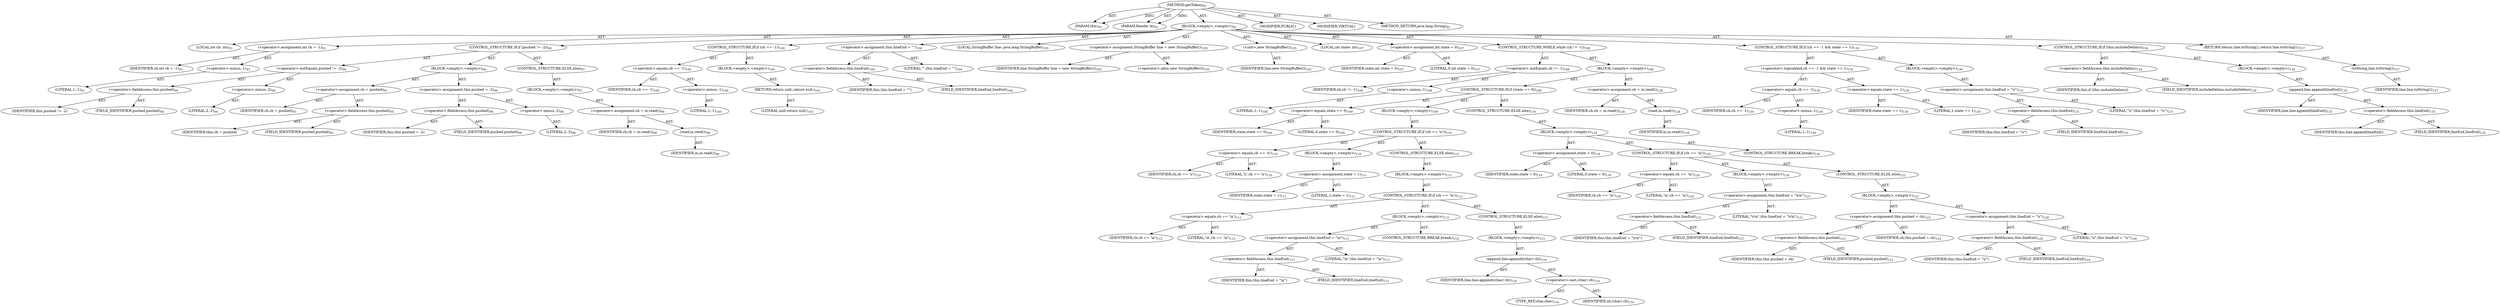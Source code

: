 digraph "getToken" {  
"111669149697" [label = <(METHOD,getToken)<SUB>92</SUB>> ]
"115964116994" [label = <(PARAM,this)<SUB>92</SUB>> ]
"115964116995" [label = <(PARAM,Reader in)<SUB>92</SUB>> ]
"25769803777" [label = <(BLOCK,&lt;empty&gt;,&lt;empty&gt;)<SUB>92</SUB>> ]
"94489280512" [label = <(LOCAL,int ch: int)<SUB>93</SUB>> ]
"30064771074" [label = <(&lt;operator&gt;.assignment,int ch = -1)<SUB>93</SUB>> ]
"68719476738" [label = <(IDENTIFIER,ch,int ch = -1)<SUB>93</SUB>> ]
"30064771075" [label = <(&lt;operator&gt;.minus,-1)<SUB>93</SUB>> ]
"90194313216" [label = <(LITERAL,1,-1)<SUB>93</SUB>> ]
"47244640256" [label = <(CONTROL_STRUCTURE,IF,if (pushed != -2))<SUB>94</SUB>> ]
"30064771076" [label = <(&lt;operator&gt;.notEquals,pushed != -2)<SUB>94</SUB>> ]
"30064771077" [label = <(&lt;operator&gt;.fieldAccess,this.pushed)<SUB>94</SUB>> ]
"68719476739" [label = <(IDENTIFIER,this,pushed != -2)> ]
"55834574849" [label = <(FIELD_IDENTIFIER,pushed,pushed)<SUB>94</SUB>> ]
"30064771078" [label = <(&lt;operator&gt;.minus,-2)<SUB>94</SUB>> ]
"90194313217" [label = <(LITERAL,2,-2)<SUB>94</SUB>> ]
"25769803778" [label = <(BLOCK,&lt;empty&gt;,&lt;empty&gt;)<SUB>94</SUB>> ]
"30064771079" [label = <(&lt;operator&gt;.assignment,ch = pushed)<SUB>95</SUB>> ]
"68719476740" [label = <(IDENTIFIER,ch,ch = pushed)<SUB>95</SUB>> ]
"30064771080" [label = <(&lt;operator&gt;.fieldAccess,this.pushed)<SUB>95</SUB>> ]
"68719476741" [label = <(IDENTIFIER,this,ch = pushed)> ]
"55834574850" [label = <(FIELD_IDENTIFIER,pushed,pushed)<SUB>95</SUB>> ]
"30064771081" [label = <(&lt;operator&gt;.assignment,this.pushed = -2)<SUB>96</SUB>> ]
"30064771082" [label = <(&lt;operator&gt;.fieldAccess,this.pushed)<SUB>96</SUB>> ]
"68719476742" [label = <(IDENTIFIER,this,this.pushed = -2)> ]
"55834574851" [label = <(FIELD_IDENTIFIER,pushed,pushed)<SUB>96</SUB>> ]
"30064771083" [label = <(&lt;operator&gt;.minus,-2)<SUB>96</SUB>> ]
"90194313218" [label = <(LITERAL,2,-2)<SUB>96</SUB>> ]
"47244640257" [label = <(CONTROL_STRUCTURE,ELSE,else)<SUB>97</SUB>> ]
"25769803779" [label = <(BLOCK,&lt;empty&gt;,&lt;empty&gt;)<SUB>97</SUB>> ]
"30064771084" [label = <(&lt;operator&gt;.assignment,ch = in.read())<SUB>98</SUB>> ]
"68719476743" [label = <(IDENTIFIER,ch,ch = in.read())<SUB>98</SUB>> ]
"30064771085" [label = <(read,in.read())<SUB>98</SUB>> ]
"68719476744" [label = <(IDENTIFIER,in,in.read())<SUB>98</SUB>> ]
"47244640258" [label = <(CONTROL_STRUCTURE,IF,if (ch == -1))<SUB>100</SUB>> ]
"30064771086" [label = <(&lt;operator&gt;.equals,ch == -1)<SUB>100</SUB>> ]
"68719476745" [label = <(IDENTIFIER,ch,ch == -1)<SUB>100</SUB>> ]
"30064771087" [label = <(&lt;operator&gt;.minus,-1)<SUB>100</SUB>> ]
"90194313219" [label = <(LITERAL,1,-1)<SUB>100</SUB>> ]
"25769803780" [label = <(BLOCK,&lt;empty&gt;,&lt;empty&gt;)<SUB>100</SUB>> ]
"146028888064" [label = <(RETURN,return null;,return null;)<SUB>101</SUB>> ]
"90194313220" [label = <(LITERAL,null,return null;)<SUB>101</SUB>> ]
"30064771088" [label = <(&lt;operator&gt;.assignment,this.lineEnd = &quot;&quot;)<SUB>104</SUB>> ]
"30064771089" [label = <(&lt;operator&gt;.fieldAccess,this.lineEnd)<SUB>104</SUB>> ]
"68719476746" [label = <(IDENTIFIER,this,this.lineEnd = &quot;&quot;)> ]
"55834574852" [label = <(FIELD_IDENTIFIER,lineEnd,lineEnd)<SUB>104</SUB>> ]
"90194313221" [label = <(LITERAL,&quot;&quot;,this.lineEnd = &quot;&quot;)<SUB>104</SUB>> ]
"94489280513" [label = <(LOCAL,StringBuffer line: java.lang.StringBuffer)<SUB>105</SUB>> ]
"30064771090" [label = <(&lt;operator&gt;.assignment,StringBuffer line = new StringBuffer())<SUB>105</SUB>> ]
"68719476747" [label = <(IDENTIFIER,line,StringBuffer line = new StringBuffer())<SUB>105</SUB>> ]
"30064771091" [label = <(&lt;operator&gt;.alloc,new StringBuffer())<SUB>105</SUB>> ]
"30064771092" [label = <(&lt;init&gt;,new StringBuffer())<SUB>105</SUB>> ]
"68719476748" [label = <(IDENTIFIER,line,new StringBuffer())<SUB>105</SUB>> ]
"94489280514" [label = <(LOCAL,int state: int)<SUB>107</SUB>> ]
"30064771093" [label = <(&lt;operator&gt;.assignment,int state = 0)<SUB>107</SUB>> ]
"68719476749" [label = <(IDENTIFIER,state,int state = 0)<SUB>107</SUB>> ]
"90194313222" [label = <(LITERAL,0,int state = 0)<SUB>107</SUB>> ]
"47244640259" [label = <(CONTROL_STRUCTURE,WHILE,while (ch != -1))<SUB>108</SUB>> ]
"30064771094" [label = <(&lt;operator&gt;.notEquals,ch != -1)<SUB>108</SUB>> ]
"68719476750" [label = <(IDENTIFIER,ch,ch != -1)<SUB>108</SUB>> ]
"30064771095" [label = <(&lt;operator&gt;.minus,-1)<SUB>108</SUB>> ]
"90194313223" [label = <(LITERAL,1,-1)<SUB>108</SUB>> ]
"25769803781" [label = <(BLOCK,&lt;empty&gt;,&lt;empty&gt;)<SUB>108</SUB>> ]
"47244640260" [label = <(CONTROL_STRUCTURE,IF,if (state == 0))<SUB>109</SUB>> ]
"30064771096" [label = <(&lt;operator&gt;.equals,state == 0)<SUB>109</SUB>> ]
"68719476751" [label = <(IDENTIFIER,state,state == 0)<SUB>109</SUB>> ]
"90194313224" [label = <(LITERAL,0,state == 0)<SUB>109</SUB>> ]
"25769803782" [label = <(BLOCK,&lt;empty&gt;,&lt;empty&gt;)<SUB>109</SUB>> ]
"47244640261" [label = <(CONTROL_STRUCTURE,IF,if (ch == '\r'))<SUB>110</SUB>> ]
"30064771097" [label = <(&lt;operator&gt;.equals,ch == '\r')<SUB>110</SUB>> ]
"68719476752" [label = <(IDENTIFIER,ch,ch == '\r')<SUB>110</SUB>> ]
"90194313225" [label = <(LITERAL,'\r',ch == '\r')<SUB>110</SUB>> ]
"25769803783" [label = <(BLOCK,&lt;empty&gt;,&lt;empty&gt;)<SUB>110</SUB>> ]
"30064771098" [label = <(&lt;operator&gt;.assignment,state = 1)<SUB>111</SUB>> ]
"68719476753" [label = <(IDENTIFIER,state,state = 1)<SUB>111</SUB>> ]
"90194313226" [label = <(LITERAL,1,state = 1)<SUB>111</SUB>> ]
"47244640262" [label = <(CONTROL_STRUCTURE,ELSE,else)<SUB>112</SUB>> ]
"25769803784" [label = <(BLOCK,&lt;empty&gt;,&lt;empty&gt;)<SUB>112</SUB>> ]
"47244640263" [label = <(CONTROL_STRUCTURE,IF,if (ch == '\n'))<SUB>112</SUB>> ]
"30064771099" [label = <(&lt;operator&gt;.equals,ch == '\n')<SUB>112</SUB>> ]
"68719476754" [label = <(IDENTIFIER,ch,ch == '\n')<SUB>112</SUB>> ]
"90194313227" [label = <(LITERAL,'\n',ch == '\n')<SUB>112</SUB>> ]
"25769803785" [label = <(BLOCK,&lt;empty&gt;,&lt;empty&gt;)<SUB>112</SUB>> ]
"30064771100" [label = <(&lt;operator&gt;.assignment,this.lineEnd = &quot;\n&quot;)<SUB>113</SUB>> ]
"30064771101" [label = <(&lt;operator&gt;.fieldAccess,this.lineEnd)<SUB>113</SUB>> ]
"68719476755" [label = <(IDENTIFIER,this,this.lineEnd = &quot;\n&quot;)> ]
"55834574853" [label = <(FIELD_IDENTIFIER,lineEnd,lineEnd)<SUB>113</SUB>> ]
"90194313228" [label = <(LITERAL,&quot;\n&quot;,this.lineEnd = &quot;\n&quot;)<SUB>113</SUB>> ]
"47244640264" [label = <(CONTROL_STRUCTURE,BREAK,break;)<SUB>114</SUB>> ]
"47244640265" [label = <(CONTROL_STRUCTURE,ELSE,else)<SUB>115</SUB>> ]
"25769803786" [label = <(BLOCK,&lt;empty&gt;,&lt;empty&gt;)<SUB>115</SUB>> ]
"30064771102" [label = <(append,line.append((char) ch))<SUB>116</SUB>> ]
"68719476756" [label = <(IDENTIFIER,line,line.append((char) ch))<SUB>116</SUB>> ]
"30064771103" [label = <(&lt;operator&gt;.cast,(char) ch)<SUB>116</SUB>> ]
"180388626432" [label = <(TYPE_REF,char,char)<SUB>116</SUB>> ]
"68719476757" [label = <(IDENTIFIER,ch,(char) ch)<SUB>116</SUB>> ]
"47244640266" [label = <(CONTROL_STRUCTURE,ELSE,else)<SUB>118</SUB>> ]
"25769803787" [label = <(BLOCK,&lt;empty&gt;,&lt;empty&gt;)<SUB>118</SUB>> ]
"30064771104" [label = <(&lt;operator&gt;.assignment,state = 0)<SUB>119</SUB>> ]
"68719476758" [label = <(IDENTIFIER,state,state = 0)<SUB>119</SUB>> ]
"90194313229" [label = <(LITERAL,0,state = 0)<SUB>119</SUB>> ]
"47244640267" [label = <(CONTROL_STRUCTURE,IF,if (ch == '\n'))<SUB>120</SUB>> ]
"30064771105" [label = <(&lt;operator&gt;.equals,ch == '\n')<SUB>120</SUB>> ]
"68719476759" [label = <(IDENTIFIER,ch,ch == '\n')<SUB>120</SUB>> ]
"90194313230" [label = <(LITERAL,'\n',ch == '\n')<SUB>120</SUB>> ]
"25769803788" [label = <(BLOCK,&lt;empty&gt;,&lt;empty&gt;)<SUB>120</SUB>> ]
"30064771106" [label = <(&lt;operator&gt;.assignment,this.lineEnd = &quot;\r\n&quot;)<SUB>121</SUB>> ]
"30064771107" [label = <(&lt;operator&gt;.fieldAccess,this.lineEnd)<SUB>121</SUB>> ]
"68719476760" [label = <(IDENTIFIER,this,this.lineEnd = &quot;\r\n&quot;)> ]
"55834574854" [label = <(FIELD_IDENTIFIER,lineEnd,lineEnd)<SUB>121</SUB>> ]
"90194313231" [label = <(LITERAL,&quot;\r\n&quot;,this.lineEnd = &quot;\r\n&quot;)<SUB>121</SUB>> ]
"47244640268" [label = <(CONTROL_STRUCTURE,ELSE,else)<SUB>122</SUB>> ]
"25769803789" [label = <(BLOCK,&lt;empty&gt;,&lt;empty&gt;)<SUB>122</SUB>> ]
"30064771108" [label = <(&lt;operator&gt;.assignment,this.pushed = ch)<SUB>123</SUB>> ]
"30064771109" [label = <(&lt;operator&gt;.fieldAccess,this.pushed)<SUB>123</SUB>> ]
"68719476761" [label = <(IDENTIFIER,this,this.pushed = ch)> ]
"55834574855" [label = <(FIELD_IDENTIFIER,pushed,pushed)<SUB>123</SUB>> ]
"68719476762" [label = <(IDENTIFIER,ch,this.pushed = ch)<SUB>123</SUB>> ]
"30064771110" [label = <(&lt;operator&gt;.assignment,this.lineEnd = &quot;\r&quot;)<SUB>124</SUB>> ]
"30064771111" [label = <(&lt;operator&gt;.fieldAccess,this.lineEnd)<SUB>124</SUB>> ]
"68719476763" [label = <(IDENTIFIER,this,this.lineEnd = &quot;\r&quot;)> ]
"55834574856" [label = <(FIELD_IDENTIFIER,lineEnd,lineEnd)<SUB>124</SUB>> ]
"90194313232" [label = <(LITERAL,&quot;\r&quot;,this.lineEnd = &quot;\r&quot;)<SUB>124</SUB>> ]
"47244640269" [label = <(CONTROL_STRUCTURE,BREAK,break;)<SUB>126</SUB>> ]
"30064771112" [label = <(&lt;operator&gt;.assignment,ch = in.read())<SUB>128</SUB>> ]
"68719476764" [label = <(IDENTIFIER,ch,ch = in.read())<SUB>128</SUB>> ]
"30064771113" [label = <(read,in.read())<SUB>128</SUB>> ]
"68719476765" [label = <(IDENTIFIER,in,in.read())<SUB>128</SUB>> ]
"47244640270" [label = <(CONTROL_STRUCTURE,IF,if (ch == -1 &amp;&amp; state == 1))<SUB>130</SUB>> ]
"30064771114" [label = <(&lt;operator&gt;.logicalAnd,ch == -1 &amp;&amp; state == 1)<SUB>130</SUB>> ]
"30064771115" [label = <(&lt;operator&gt;.equals,ch == -1)<SUB>130</SUB>> ]
"68719476766" [label = <(IDENTIFIER,ch,ch == -1)<SUB>130</SUB>> ]
"30064771116" [label = <(&lt;operator&gt;.minus,-1)<SUB>130</SUB>> ]
"90194313233" [label = <(LITERAL,1,-1)<SUB>130</SUB>> ]
"30064771117" [label = <(&lt;operator&gt;.equals,state == 1)<SUB>130</SUB>> ]
"68719476767" [label = <(IDENTIFIER,state,state == 1)<SUB>130</SUB>> ]
"90194313234" [label = <(LITERAL,1,state == 1)<SUB>130</SUB>> ]
"25769803790" [label = <(BLOCK,&lt;empty&gt;,&lt;empty&gt;)<SUB>130</SUB>> ]
"30064771118" [label = <(&lt;operator&gt;.assignment,this.lineEnd = &quot;\r&quot;)<SUB>131</SUB>> ]
"30064771119" [label = <(&lt;operator&gt;.fieldAccess,this.lineEnd)<SUB>131</SUB>> ]
"68719476768" [label = <(IDENTIFIER,this,this.lineEnd = &quot;\r&quot;)> ]
"55834574857" [label = <(FIELD_IDENTIFIER,lineEnd,lineEnd)<SUB>131</SUB>> ]
"90194313235" [label = <(LITERAL,&quot;\r&quot;,this.lineEnd = &quot;\r&quot;)<SUB>131</SUB>> ]
"47244640271" [label = <(CONTROL_STRUCTURE,IF,if (this.includeDelims))<SUB>134</SUB>> ]
"30064771120" [label = <(&lt;operator&gt;.fieldAccess,this.includeDelims)<SUB>134</SUB>> ]
"68719476769" [label = <(IDENTIFIER,this,if (this.includeDelims))> ]
"55834574858" [label = <(FIELD_IDENTIFIER,includeDelims,includeDelims)<SUB>134</SUB>> ]
"25769803791" [label = <(BLOCK,&lt;empty&gt;,&lt;empty&gt;)<SUB>134</SUB>> ]
"30064771121" [label = <(append,line.append(lineEnd))<SUB>135</SUB>> ]
"68719476770" [label = <(IDENTIFIER,line,line.append(lineEnd))<SUB>135</SUB>> ]
"30064771122" [label = <(&lt;operator&gt;.fieldAccess,this.lineEnd)<SUB>135</SUB>> ]
"68719476771" [label = <(IDENTIFIER,this,line.append(lineEnd))> ]
"55834574859" [label = <(FIELD_IDENTIFIER,lineEnd,lineEnd)<SUB>135</SUB>> ]
"146028888065" [label = <(RETURN,return line.toString();,return line.toString();)<SUB>137</SUB>> ]
"30064771123" [label = <(toString,line.toString())<SUB>137</SUB>> ]
"68719476772" [label = <(IDENTIFIER,line,line.toString())<SUB>137</SUB>> ]
"133143986181" [label = <(MODIFIER,PUBLIC)> ]
"133143986182" [label = <(MODIFIER,VIRTUAL)> ]
"128849018881" [label = <(METHOD_RETURN,java.lang.String)<SUB>92</SUB>> ]
  "111669149697" -> "115964116994"  [ label = "AST: "] 
  "111669149697" -> "115964116995"  [ label = "AST: "] 
  "111669149697" -> "25769803777"  [ label = "AST: "] 
  "111669149697" -> "133143986181"  [ label = "AST: "] 
  "111669149697" -> "133143986182"  [ label = "AST: "] 
  "111669149697" -> "128849018881"  [ label = "AST: "] 
  "25769803777" -> "94489280512"  [ label = "AST: "] 
  "25769803777" -> "30064771074"  [ label = "AST: "] 
  "25769803777" -> "47244640256"  [ label = "AST: "] 
  "25769803777" -> "47244640258"  [ label = "AST: "] 
  "25769803777" -> "30064771088"  [ label = "AST: "] 
  "25769803777" -> "94489280513"  [ label = "AST: "] 
  "25769803777" -> "30064771090"  [ label = "AST: "] 
  "25769803777" -> "30064771092"  [ label = "AST: "] 
  "25769803777" -> "94489280514"  [ label = "AST: "] 
  "25769803777" -> "30064771093"  [ label = "AST: "] 
  "25769803777" -> "47244640259"  [ label = "AST: "] 
  "25769803777" -> "47244640270"  [ label = "AST: "] 
  "25769803777" -> "47244640271"  [ label = "AST: "] 
  "25769803777" -> "146028888065"  [ label = "AST: "] 
  "30064771074" -> "68719476738"  [ label = "AST: "] 
  "30064771074" -> "30064771075"  [ label = "AST: "] 
  "30064771075" -> "90194313216"  [ label = "AST: "] 
  "47244640256" -> "30064771076"  [ label = "AST: "] 
  "47244640256" -> "25769803778"  [ label = "AST: "] 
  "47244640256" -> "47244640257"  [ label = "AST: "] 
  "30064771076" -> "30064771077"  [ label = "AST: "] 
  "30064771076" -> "30064771078"  [ label = "AST: "] 
  "30064771077" -> "68719476739"  [ label = "AST: "] 
  "30064771077" -> "55834574849"  [ label = "AST: "] 
  "30064771078" -> "90194313217"  [ label = "AST: "] 
  "25769803778" -> "30064771079"  [ label = "AST: "] 
  "25769803778" -> "30064771081"  [ label = "AST: "] 
  "30064771079" -> "68719476740"  [ label = "AST: "] 
  "30064771079" -> "30064771080"  [ label = "AST: "] 
  "30064771080" -> "68719476741"  [ label = "AST: "] 
  "30064771080" -> "55834574850"  [ label = "AST: "] 
  "30064771081" -> "30064771082"  [ label = "AST: "] 
  "30064771081" -> "30064771083"  [ label = "AST: "] 
  "30064771082" -> "68719476742"  [ label = "AST: "] 
  "30064771082" -> "55834574851"  [ label = "AST: "] 
  "30064771083" -> "90194313218"  [ label = "AST: "] 
  "47244640257" -> "25769803779"  [ label = "AST: "] 
  "25769803779" -> "30064771084"  [ label = "AST: "] 
  "30064771084" -> "68719476743"  [ label = "AST: "] 
  "30064771084" -> "30064771085"  [ label = "AST: "] 
  "30064771085" -> "68719476744"  [ label = "AST: "] 
  "47244640258" -> "30064771086"  [ label = "AST: "] 
  "47244640258" -> "25769803780"  [ label = "AST: "] 
  "30064771086" -> "68719476745"  [ label = "AST: "] 
  "30064771086" -> "30064771087"  [ label = "AST: "] 
  "30064771087" -> "90194313219"  [ label = "AST: "] 
  "25769803780" -> "146028888064"  [ label = "AST: "] 
  "146028888064" -> "90194313220"  [ label = "AST: "] 
  "30064771088" -> "30064771089"  [ label = "AST: "] 
  "30064771088" -> "90194313221"  [ label = "AST: "] 
  "30064771089" -> "68719476746"  [ label = "AST: "] 
  "30064771089" -> "55834574852"  [ label = "AST: "] 
  "30064771090" -> "68719476747"  [ label = "AST: "] 
  "30064771090" -> "30064771091"  [ label = "AST: "] 
  "30064771092" -> "68719476748"  [ label = "AST: "] 
  "30064771093" -> "68719476749"  [ label = "AST: "] 
  "30064771093" -> "90194313222"  [ label = "AST: "] 
  "47244640259" -> "30064771094"  [ label = "AST: "] 
  "47244640259" -> "25769803781"  [ label = "AST: "] 
  "30064771094" -> "68719476750"  [ label = "AST: "] 
  "30064771094" -> "30064771095"  [ label = "AST: "] 
  "30064771095" -> "90194313223"  [ label = "AST: "] 
  "25769803781" -> "47244640260"  [ label = "AST: "] 
  "25769803781" -> "30064771112"  [ label = "AST: "] 
  "47244640260" -> "30064771096"  [ label = "AST: "] 
  "47244640260" -> "25769803782"  [ label = "AST: "] 
  "47244640260" -> "47244640266"  [ label = "AST: "] 
  "30064771096" -> "68719476751"  [ label = "AST: "] 
  "30064771096" -> "90194313224"  [ label = "AST: "] 
  "25769803782" -> "47244640261"  [ label = "AST: "] 
  "47244640261" -> "30064771097"  [ label = "AST: "] 
  "47244640261" -> "25769803783"  [ label = "AST: "] 
  "47244640261" -> "47244640262"  [ label = "AST: "] 
  "30064771097" -> "68719476752"  [ label = "AST: "] 
  "30064771097" -> "90194313225"  [ label = "AST: "] 
  "25769803783" -> "30064771098"  [ label = "AST: "] 
  "30064771098" -> "68719476753"  [ label = "AST: "] 
  "30064771098" -> "90194313226"  [ label = "AST: "] 
  "47244640262" -> "25769803784"  [ label = "AST: "] 
  "25769803784" -> "47244640263"  [ label = "AST: "] 
  "47244640263" -> "30064771099"  [ label = "AST: "] 
  "47244640263" -> "25769803785"  [ label = "AST: "] 
  "47244640263" -> "47244640265"  [ label = "AST: "] 
  "30064771099" -> "68719476754"  [ label = "AST: "] 
  "30064771099" -> "90194313227"  [ label = "AST: "] 
  "25769803785" -> "30064771100"  [ label = "AST: "] 
  "25769803785" -> "47244640264"  [ label = "AST: "] 
  "30064771100" -> "30064771101"  [ label = "AST: "] 
  "30064771100" -> "90194313228"  [ label = "AST: "] 
  "30064771101" -> "68719476755"  [ label = "AST: "] 
  "30064771101" -> "55834574853"  [ label = "AST: "] 
  "47244640265" -> "25769803786"  [ label = "AST: "] 
  "25769803786" -> "30064771102"  [ label = "AST: "] 
  "30064771102" -> "68719476756"  [ label = "AST: "] 
  "30064771102" -> "30064771103"  [ label = "AST: "] 
  "30064771103" -> "180388626432"  [ label = "AST: "] 
  "30064771103" -> "68719476757"  [ label = "AST: "] 
  "47244640266" -> "25769803787"  [ label = "AST: "] 
  "25769803787" -> "30064771104"  [ label = "AST: "] 
  "25769803787" -> "47244640267"  [ label = "AST: "] 
  "25769803787" -> "47244640269"  [ label = "AST: "] 
  "30064771104" -> "68719476758"  [ label = "AST: "] 
  "30064771104" -> "90194313229"  [ label = "AST: "] 
  "47244640267" -> "30064771105"  [ label = "AST: "] 
  "47244640267" -> "25769803788"  [ label = "AST: "] 
  "47244640267" -> "47244640268"  [ label = "AST: "] 
  "30064771105" -> "68719476759"  [ label = "AST: "] 
  "30064771105" -> "90194313230"  [ label = "AST: "] 
  "25769803788" -> "30064771106"  [ label = "AST: "] 
  "30064771106" -> "30064771107"  [ label = "AST: "] 
  "30064771106" -> "90194313231"  [ label = "AST: "] 
  "30064771107" -> "68719476760"  [ label = "AST: "] 
  "30064771107" -> "55834574854"  [ label = "AST: "] 
  "47244640268" -> "25769803789"  [ label = "AST: "] 
  "25769803789" -> "30064771108"  [ label = "AST: "] 
  "25769803789" -> "30064771110"  [ label = "AST: "] 
  "30064771108" -> "30064771109"  [ label = "AST: "] 
  "30064771108" -> "68719476762"  [ label = "AST: "] 
  "30064771109" -> "68719476761"  [ label = "AST: "] 
  "30064771109" -> "55834574855"  [ label = "AST: "] 
  "30064771110" -> "30064771111"  [ label = "AST: "] 
  "30064771110" -> "90194313232"  [ label = "AST: "] 
  "30064771111" -> "68719476763"  [ label = "AST: "] 
  "30064771111" -> "55834574856"  [ label = "AST: "] 
  "30064771112" -> "68719476764"  [ label = "AST: "] 
  "30064771112" -> "30064771113"  [ label = "AST: "] 
  "30064771113" -> "68719476765"  [ label = "AST: "] 
  "47244640270" -> "30064771114"  [ label = "AST: "] 
  "47244640270" -> "25769803790"  [ label = "AST: "] 
  "30064771114" -> "30064771115"  [ label = "AST: "] 
  "30064771114" -> "30064771117"  [ label = "AST: "] 
  "30064771115" -> "68719476766"  [ label = "AST: "] 
  "30064771115" -> "30064771116"  [ label = "AST: "] 
  "30064771116" -> "90194313233"  [ label = "AST: "] 
  "30064771117" -> "68719476767"  [ label = "AST: "] 
  "30064771117" -> "90194313234"  [ label = "AST: "] 
  "25769803790" -> "30064771118"  [ label = "AST: "] 
  "30064771118" -> "30064771119"  [ label = "AST: "] 
  "30064771118" -> "90194313235"  [ label = "AST: "] 
  "30064771119" -> "68719476768"  [ label = "AST: "] 
  "30064771119" -> "55834574857"  [ label = "AST: "] 
  "47244640271" -> "30064771120"  [ label = "AST: "] 
  "47244640271" -> "25769803791"  [ label = "AST: "] 
  "30064771120" -> "68719476769"  [ label = "AST: "] 
  "30064771120" -> "55834574858"  [ label = "AST: "] 
  "25769803791" -> "30064771121"  [ label = "AST: "] 
  "30064771121" -> "68719476770"  [ label = "AST: "] 
  "30064771121" -> "30064771122"  [ label = "AST: "] 
  "30064771122" -> "68719476771"  [ label = "AST: "] 
  "30064771122" -> "55834574859"  [ label = "AST: "] 
  "146028888065" -> "30064771123"  [ label = "AST: "] 
  "30064771123" -> "68719476772"  [ label = "AST: "] 
  "111669149697" -> "115964116994"  [ label = "DDG: "] 
  "111669149697" -> "115964116995"  [ label = "DDG: "] 
}
